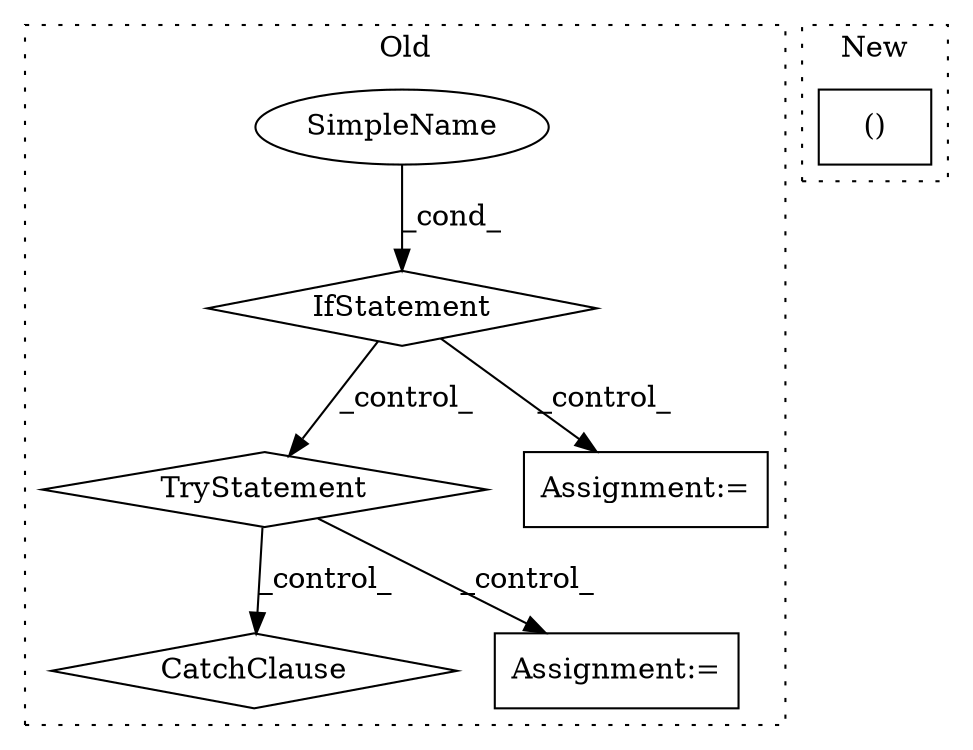 digraph G {
subgraph cluster0 {
1 [label="TryStatement" a="54" s="7248" l="4" shape="diamond"];
3 [label="CatchClause" a="12" s="7310,7344" l="13,2" shape="diamond"];
4 [label="Assignment:=" a="7" s="7273" l="1" shape="box"];
5 [label="IfStatement" a="25" s="7188,7214" l="8,2" shape="diamond"];
6 [label="SimpleName" a="42" s="" l="" shape="ellipse"];
7 [label="Assignment:=" a="7" s="7235" l="1" shape="box"];
label = "Old";
style="dotted";
}
subgraph cluster1 {
2 [label="()" a="106" s="7410" l="48" shape="box"];
label = "New";
style="dotted";
}
1 -> 3 [label="_control_"];
1 -> 4 [label="_control_"];
5 -> 7 [label="_control_"];
5 -> 1 [label="_control_"];
6 -> 5 [label="_cond_"];
}